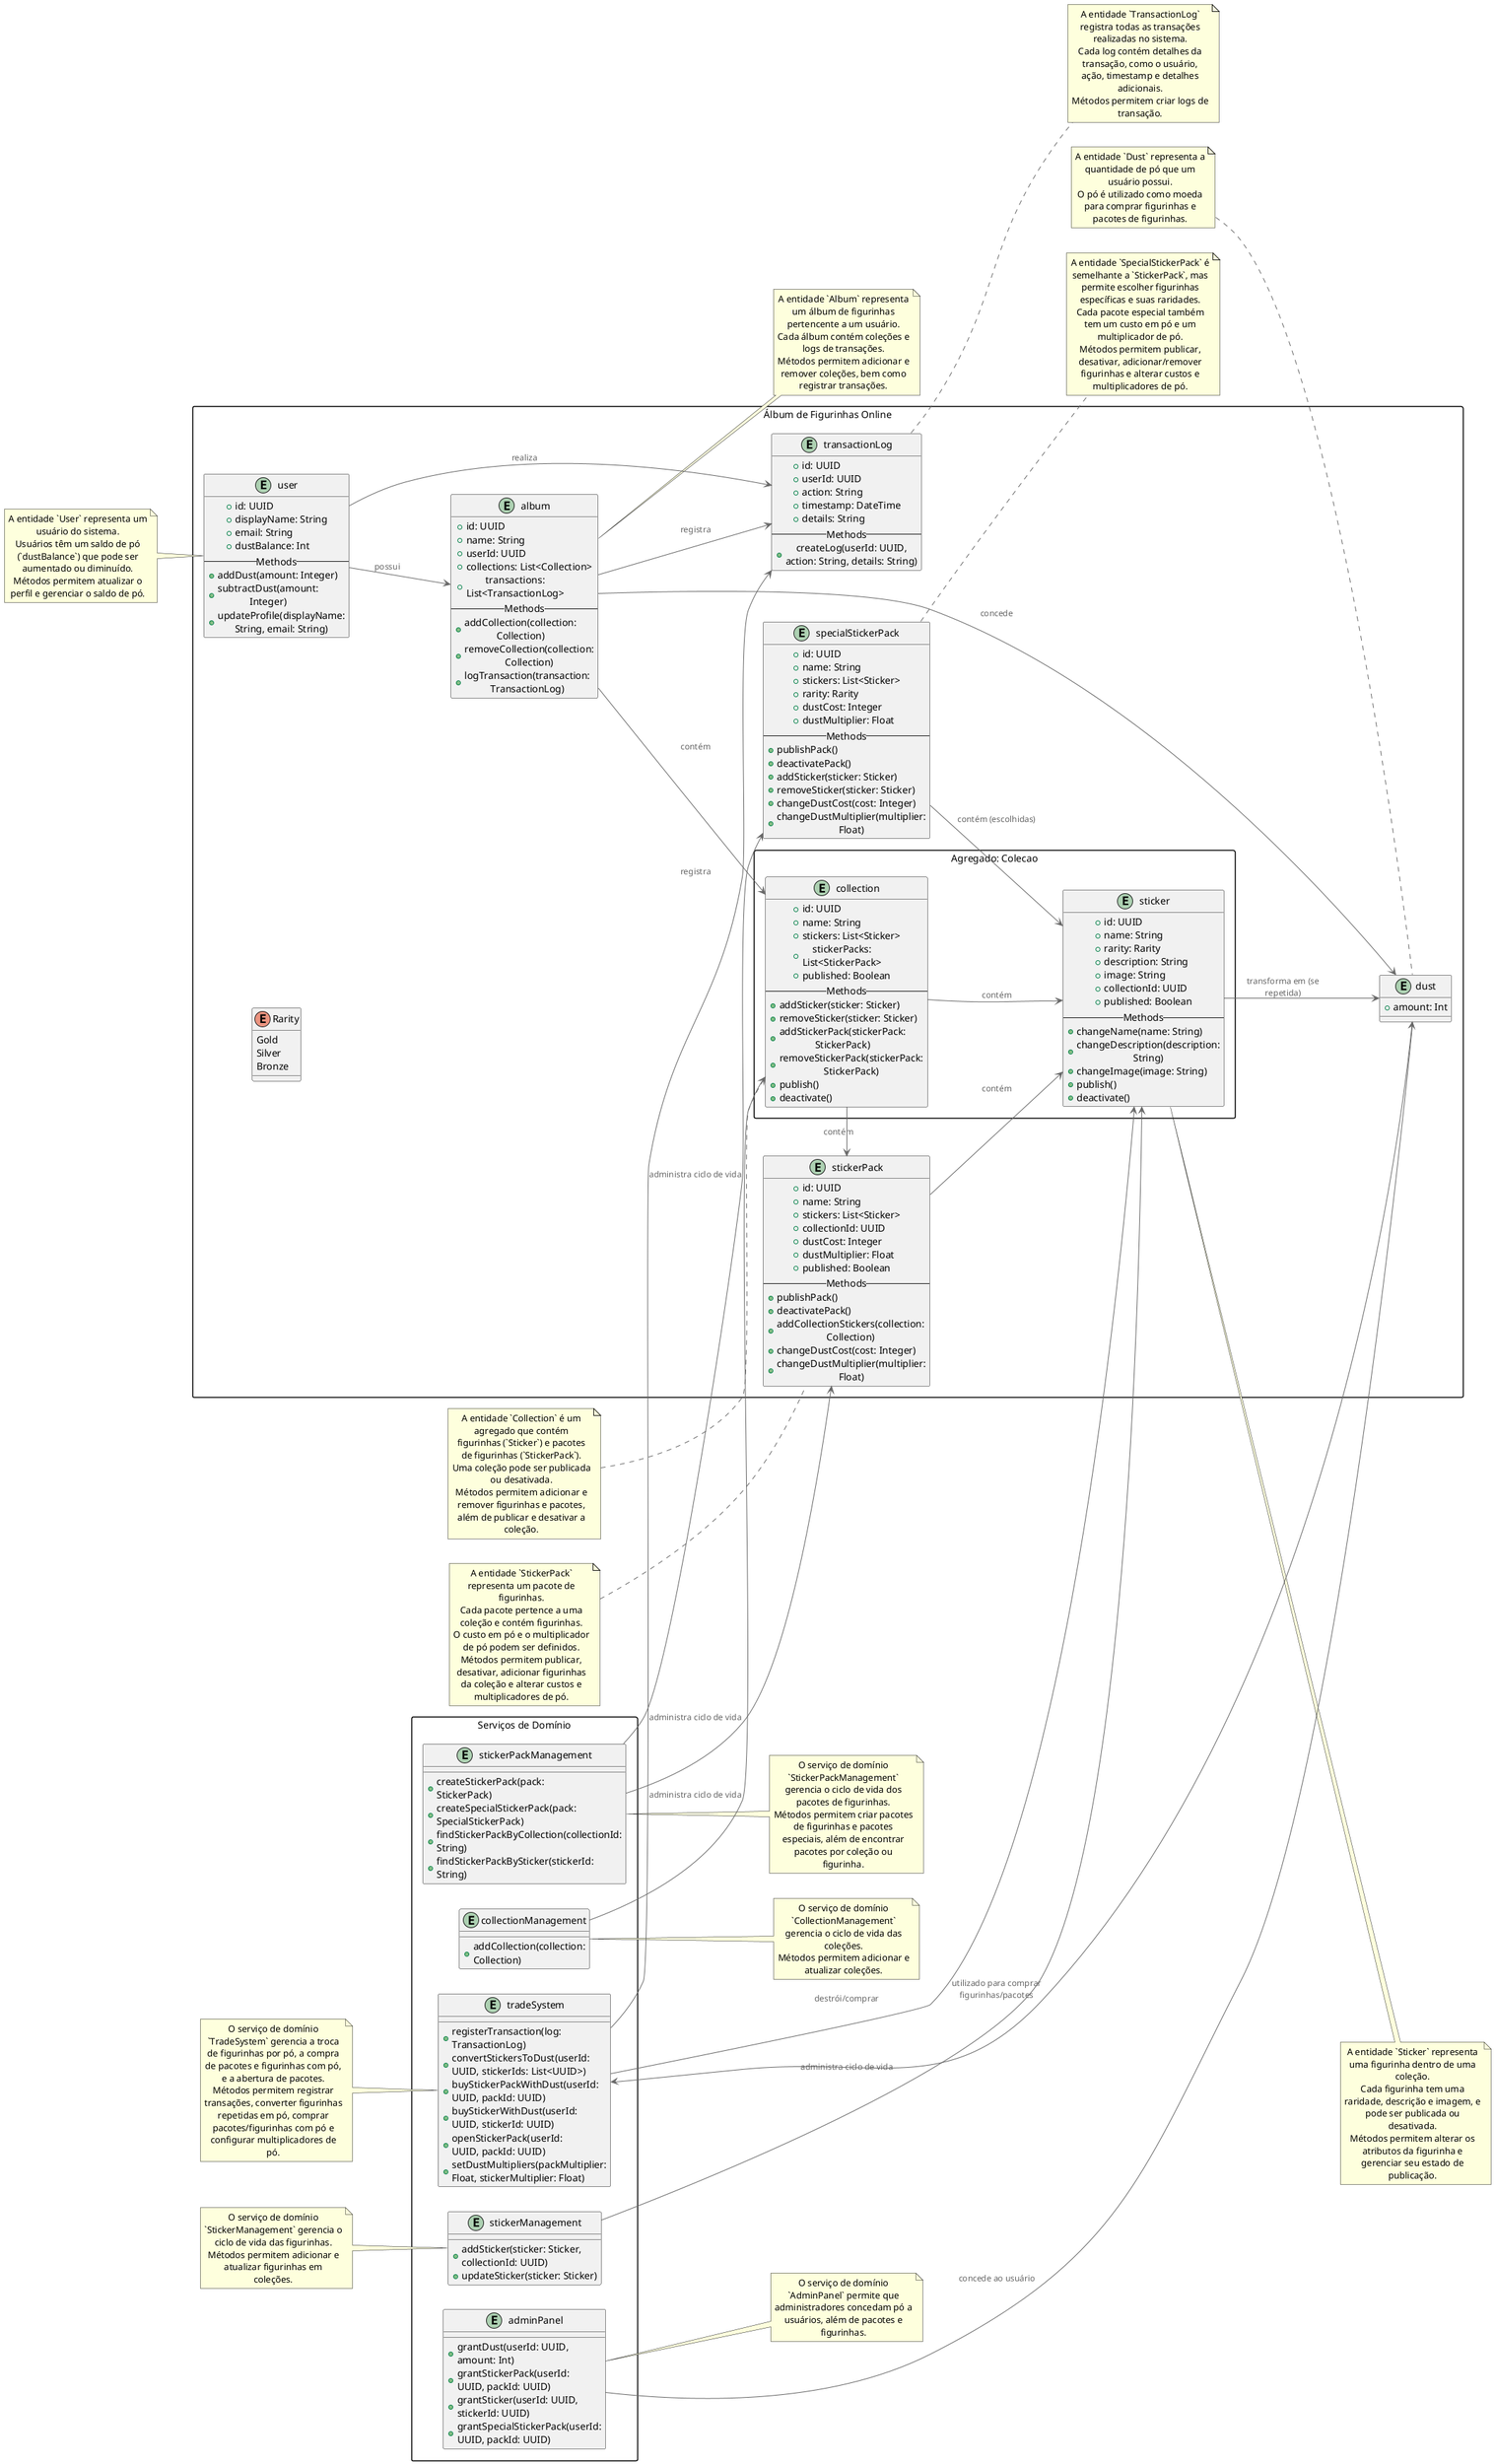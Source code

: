 @startuml Diagrama de Entidade Detalhado com DDD para "Álbum de Figurinhas Online"
!include <C4/C4_Container>
'LAYOUT CONFIG
left to right direction
skinparam packageStyle rectangle
'ENTITIES AND VALUE OBJECTS
package "Álbum de Figurinhas Online" {
    entity user {
        +id: UUID
        +displayName: String
        +email: String
        +dustBalance: Int
        -- Methods --
        +addDust(amount: Integer)
        +subtractDust(amount: Integer)
        +updateProfile(displayName: String, email: String)
    }

    entity album {
        +id: UUID
        +name: String
        +userId: UUID
        +collections: List<Collection>
        +transactions: List<TransactionLog>
        -- Methods --
        +addCollection(collection: Collection)
        +removeCollection(collection: Collection)
        +logTransaction(transaction: TransactionLog)
    }
    
    package "Agregado: Colecao" {
        entity collection {
            +id: UUID
            +name: String
            +stickers: List<Sticker>
            +stickerPacks: List<StickerPack>
            +published: Boolean
            -- Methods --
            +addSticker(sticker: Sticker)
            +removeSticker(sticker: Sticker)
            +addStickerPack(stickerPack: StickerPack)
            +removeStickerPack(stickerPack: StickerPack)
            +publish()
            +deactivate()
        }

        entity sticker {
            +id: UUID
            +name: String
            +rarity: Rarity
            +description: String
            +image: String
            +collectionId: UUID
            +published: Boolean
            -- Methods --
            +changeName(name: String)
            +changeDescription(description: String)
            +changeImage(image: String)
            +publish()
            +deactivate()
        }
    }

    entity stickerPack {
        +id: UUID
        +name: String
        +stickers: List<Sticker>
        +collectionId: UUID
        +dustCost: Integer
        +dustMultiplier: Float
        +published: Boolean
        -- Methods --
        +publishPack()
        +deactivatePack()
        +addCollectionStickers(collection: Collection)
        +changeDustCost(cost: Integer)
        +changeDustMultiplier(multiplier: Float)
    }
    
    entity specialStickerPack {
        +id: UUID
        +name: String
        +stickers: List<Sticker>
        +rarity: Rarity
        +dustCost: Integer
        +dustMultiplier: Float
        -- Methods --
        +publishPack()
        +deactivatePack()
        +addSticker(sticker: Sticker)
        +removeSticker(sticker: Sticker)
        +changeDustCost(cost: Integer)
        +changeDustMultiplier(multiplier: Float)
    }
    
    entity dust {
        +amount: Int
    }
    
    entity transactionLog {
        +id: UUID
        +userId: UUID
        +action: String
        +timestamp: DateTime
        +details: String
        -- Methods --
        +createLog(userId: UUID, action: String, details: String)
    }
    
    enum Rarity {
        Gold
        Silver
        Bronze
    }
}

'DOMAIN SERVICES
package "Serviços de Domínio" {
    entity adminPanel {
        +grantDust(userId: UUID, amount: Int)
        +grantStickerPack(userId: UUID, packId: UUID)
        +grantSticker(userId: UUID, stickerId: UUID)
        +grantSpecialStickerPack(userId: UUID, packId: UUID)
    }

    entity tradeSystem {
        +registerTransaction(log: TransactionLog)
        +convertStickersToDust(userId: UUID, stickerIds: List<UUID>)
        +buyStickerPackWithDust(userId: UUID, packId: UUID)
        +buyStickerWithDust(userId: UUID, stickerId: UUID)
        +openStickerPack(userId: UUID, packId: UUID)
        +setDustMultipliers(packMultiplier: Float, stickerMultiplier: Float)
    }
    
    entity collectionManagement {
        +addCollection(collection: Collection)
    }
    
    entity stickerManagement {
        +addSticker(sticker: Sticker, collectionId: UUID)
        +updateSticker(sticker: Sticker)
    }
    
    entity stickerPackManagement {
        +createStickerPack(pack: StickerPack)
        +createSpecialStickerPack(pack: SpecialStickerPack)
        +findStickerPackByCollection(collectionId: String)
        +findStickerPackBySticker(stickerId: String)
    }
}

'RELATIONSHIPS
user --> album : possui
user --> transactionLog : realiza
album --> collection : contém
album --> transactionLog : registra
collection --> sticker : contém
collection --> stickerPack : contém
stickerPack --> sticker : contém
specialStickerPack --> sticker : contém (escolhidas)
sticker --> dust : transforma em (se repetida)
dust --> tradeSystem : utilizado para comprar figurinhas/pacotes
tradeSystem --> transactionLog : registra
tradeSystem --> sticker : destrói/comprar
collectionManagement --> collection : administra ciclo de vida
stickerManagement --> sticker : administra ciclo de vida
stickerPackManagement --> stickerPack : administra ciclo de vida
stickerPackManagement --> specialStickerPack : administra ciclo de vida
album --> dust : concede
adminPanel --> dust : concede ao usuário

'NOTES
note left of user
  A entidade `User` representa um usuário do sistema. 
  Usuários têm um saldo de pó (`dustBalance`) que pode ser aumentado ou diminuído.
  Métodos permitem atualizar o perfil e gerenciar o saldo de pó.
end note

note right of album
  A entidade `Album` representa um álbum de figurinhas pertencente a um usuário.
  Cada álbum contém coleções e logs de transações.
  Métodos permitem adicionar e remover coleções, bem como registrar transações.
end note

note left of collection
  A entidade `Collection` é um agregado que contém figurinhas (`Sticker`) e pacotes de figurinhas (`StickerPack`).
  Uma coleção pode ser publicada ou desativada.
  Métodos permitem adicionar e remover figurinhas e pacotes, além de publicar e desativar a coleção.
end note

note right of sticker
  A entidade `Sticker` representa uma figurinha dentro de uma coleção.
  Cada figurinha tem uma raridade, descrição e imagem, e pode ser publicada ou desativada.
  Métodos permitem alterar os atributos da figurinha e gerenciar seu estado de publicação.
end note

note left of stickerPack
  A entidade `StickerPack` representa um pacote de figurinhas.
  Cada pacote pertence a uma coleção e contém figurinhas.
  O custo em pó e o multiplicador de pó podem ser definidos.
  Métodos permitem publicar, desativar, adicionar figurinhas da coleção e alterar custos e multiplicadores de pó.
end note

note right of specialStickerPack
  A entidade `SpecialStickerPack` é semelhante a `StickerPack`, mas permite escolher figurinhas específicas e suas raridades.
  Cada pacote especial também tem um custo em pó e um multiplicador de pó.
  Métodos permitem publicar, desativar, adicionar/remover figurinhas e alterar custos e multiplicadores de pó.
end note

note left of dust
  A entidade `Dust` representa a quantidade de pó que um usuário possui.
  O pó é utilizado como moeda para comprar figurinhas e pacotes de figurinhas.
end note

note right of transactionLog
  A entidade `TransactionLog` registra todas as transações realizadas no sistema.
  Cada log contém detalhes da transação, como o usuário, ação, timestamp e detalhes adicionais.
  Métodos permitem criar logs de transação.
end note

note right of adminPanel
  O serviço de domínio `AdminPanel` permite que administradores concedam pó a usuários, além de pacotes e figurinhas.
end note

note left of tradeSystem
  O serviço de domínio `TradeSystem` gerencia a troca de figurinhas por pó, a compra de pacotes e figurinhas com pó, e a abertura de pacotes.
  Métodos permitem registrar transações, converter figurinhas repetidas em pó, comprar pacotes/figurinhas com pó e configurar multiplicadores de pó.
end note

note right of collectionManagement
  O serviço de domínio `CollectionManagement` gerencia o ciclo de vida das coleções.
  Métodos permitem adicionar e atualizar coleções.
end note

note left of stickerManagement
  O serviço de domínio `StickerManagement` gerencia o ciclo de vida das figurinhas.
  Métodos permitem adicionar e atualizar figurinhas em coleções.
end note

note right of stickerPackManagement
  O serviço de domínio `StickerPackManagement` gerencia o ciclo de vida dos pacotes de figurinhas.
  Métodos permitem criar pacotes de figurinhas e pacotes especiais, além de encontrar pacotes por coleção ou figurinha.
end note
@enduml
